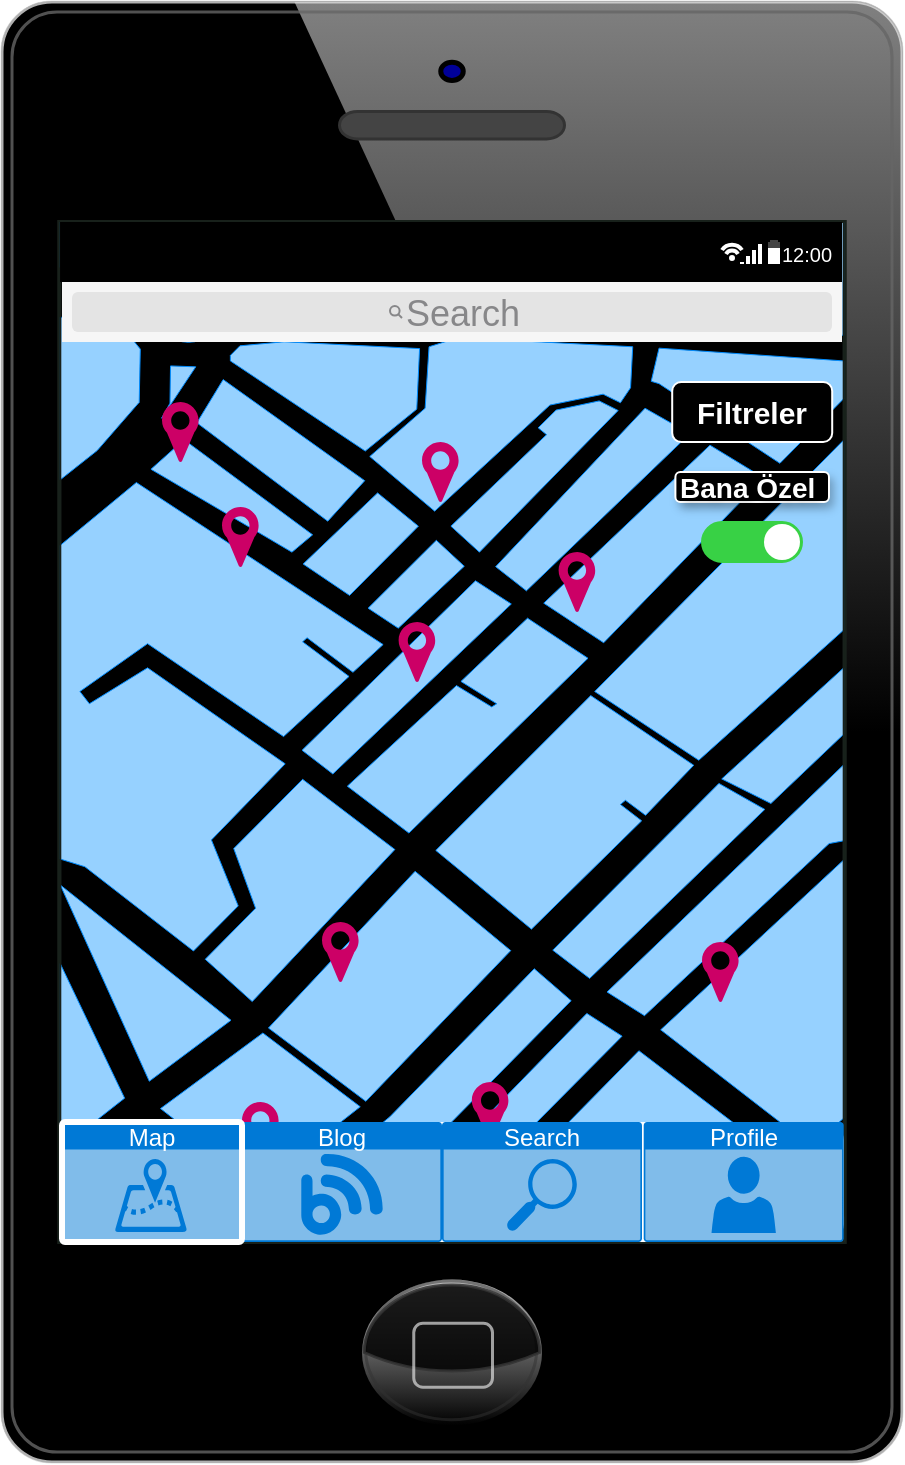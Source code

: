 <mxfile version="24.2.5" type="device">
  <diagram name="Sayfa -1" id="wc9GZebun-6Gz2qRI7ti">
    <mxGraphModel dx="1434" dy="844" grid="1" gridSize="10" guides="1" tooltips="1" connect="1" arrows="1" fold="1" page="1" pageScale="1" pageWidth="827" pageHeight="1169" math="0" shadow="0">
      <root>
        <mxCell id="0" />
        <mxCell id="1" parent="0" />
        <mxCell id="PhJZ9zm9h-7gy4Xe6_vl-2" value="" style="verticalLabelPosition=bottom;verticalAlign=top;html=1;shadow=0;dashed=0;strokeWidth=1;shape=mxgraph.ios.iPhone;bgStyle=bgGreen;fillColor=#aaaaaa;sketch=0;" vertex="1" parent="1">
          <mxGeometry x="220" y="60" width="450" height="730" as="geometry" />
        </mxCell>
        <mxCell id="PhJZ9zm9h-7gy4Xe6_vl-24" value="" style="verticalLabelPosition=bottom;verticalAlign=top;html=1;shadow=0;dashed=0;strokeWidth=1;shape=mxgraph.ios.iBgMap;strokeColor=#18211b;strokeColor2=#008cff;fillColor2=#96D1FF;fillColor=#000000;" vertex="1" parent="1">
          <mxGeometry x="249.15" y="170" width="391.7" height="510" as="geometry" />
        </mxCell>
        <mxCell id="PhJZ9zm9h-7gy4Xe6_vl-12" value="" style="sketch=0;html=1;aspect=fixed;strokeColor=none;shadow=0;fillColor=#CC0066;verticalAlign=top;labelPosition=center;verticalLabelPosition=bottom;shape=mxgraph.gcp2.maps_api;fillStyle=auto;" vertex="1" parent="1">
          <mxGeometry x="330.0" y="312.5" width="18.3" height="30" as="geometry" />
        </mxCell>
        <mxCell id="PhJZ9zm9h-7gy4Xe6_vl-13" value="" style="sketch=0;html=1;aspect=fixed;strokeColor=none;shadow=0;fillColor=#CC0066;verticalAlign=top;labelPosition=center;verticalLabelPosition=bottom;shape=mxgraph.gcp2.maps_api;fillStyle=auto;" vertex="1" parent="1">
          <mxGeometry x="570" y="530" width="18.3" height="30" as="geometry" />
        </mxCell>
        <mxCell id="PhJZ9zm9h-7gy4Xe6_vl-14" value="" style="sketch=0;html=1;aspect=fixed;strokeColor=none;shadow=0;fillColor=#CC0066;verticalAlign=top;labelPosition=center;verticalLabelPosition=bottom;shape=mxgraph.gcp2.maps_api;fillStyle=auto;" vertex="1" parent="1">
          <mxGeometry x="418.3" y="370" width="18.3" height="30" as="geometry" />
        </mxCell>
        <mxCell id="PhJZ9zm9h-7gy4Xe6_vl-15" value="" style="sketch=0;html=1;aspect=fixed;strokeColor=none;shadow=0;fillColor=#CC0066;verticalAlign=top;labelPosition=center;verticalLabelPosition=bottom;shape=mxgraph.gcp2.maps_api;fillStyle=auto;" vertex="1" parent="1">
          <mxGeometry x="300" y="260" width="18.3" height="30" as="geometry" />
        </mxCell>
        <mxCell id="PhJZ9zm9h-7gy4Xe6_vl-16" value="" style="sketch=0;html=1;aspect=fixed;strokeColor=none;shadow=0;fillColor=#CC0066;verticalAlign=top;labelPosition=center;verticalLabelPosition=bottom;shape=mxgraph.gcp2.maps_api;fillStyle=auto;" vertex="1" parent="1">
          <mxGeometry x="498.3" y="335" width="18.3" height="30" as="geometry" />
        </mxCell>
        <mxCell id="PhJZ9zm9h-7gy4Xe6_vl-17" value="" style="sketch=0;html=1;aspect=fixed;strokeColor=none;shadow=0;fillColor=#CC0066;verticalAlign=top;labelPosition=center;verticalLabelPosition=bottom;shape=mxgraph.gcp2.maps_api;fillStyle=auto;" vertex="1" parent="1">
          <mxGeometry x="380.0" y="520" width="18.3" height="30" as="geometry" />
        </mxCell>
        <mxCell id="PhJZ9zm9h-7gy4Xe6_vl-19" value="" style="sketch=0;html=1;aspect=fixed;strokeColor=none;shadow=0;fillColor=#CC0066;verticalAlign=top;labelPosition=center;verticalLabelPosition=bottom;shape=mxgraph.gcp2.maps_api;fillStyle=auto;" vertex="1" parent="1">
          <mxGeometry x="430.0" y="280" width="18.3" height="30" as="geometry" />
        </mxCell>
        <mxCell id="PhJZ9zm9h-7gy4Xe6_vl-20" value="" style="sketch=0;html=1;aspect=fixed;strokeColor=none;shadow=0;fillColor=#CC0066;verticalAlign=top;labelPosition=center;verticalLabelPosition=bottom;shape=mxgraph.gcp2.maps_api;fillStyle=auto;" vertex="1" parent="1">
          <mxGeometry x="454.9" y="600" width="18.3" height="30" as="geometry" />
        </mxCell>
        <mxCell id="PhJZ9zm9h-7gy4Xe6_vl-21" value="&lt;b&gt;&lt;font style=&quot;font-size: 14px;&quot;&gt;Bana Özel&lt;/font&gt;&lt;/b&gt;" style="strokeWidth=1;html=1;shadow=1;dashed=0;shape=mxgraph.ios.iTextInput;buttonText=;fontSize=8;whiteSpace=wrap;align=left;fillColor=#000000;fontColor=#FFFFFF;strokeColor=#FFFFFF;gradientColor=none;textShadow=1;" vertex="1" parent="1">
          <mxGeometry x="556.7" y="295" width="76.8" height="15" as="geometry" />
        </mxCell>
        <mxCell id="PhJZ9zm9h-7gy4Xe6_vl-23" value="&lt;b style=&quot;forced-color-adjust: none; font-family: Helvetica; font-style: normal; font-variant-ligatures: normal; font-variant-caps: normal; letter-spacing: normal; orphans: 2; text-align: center; text-indent: 0px; text-transform: none; widows: 2; word-spacing: 0px; -webkit-text-stroke-width: 0px; white-space: normal; text-decoration-thickness: initial; text-decoration-style: initial; text-decoration-color: initial;&quot;&gt;&lt;font color=&quot;#ffffff&quot; style=&quot;forced-color-adjust: none; font-size: 15px; background-color: rgb(0, 0, 0);&quot;&gt;Filtreler&lt;/font&gt;&lt;/b&gt;" style="html=1;whiteSpace=wrap;fillColor=#000000;strokeColor=#FFFFFF;rounded=1;" vertex="1" parent="1">
          <mxGeometry x="555.1" y="250" width="80" height="30" as="geometry" />
        </mxCell>
        <mxCell id="PhJZ9zm9h-7gy4Xe6_vl-25" value="" style="sketch=0;html=1;aspect=fixed;strokeColor=none;shadow=0;fillColor=#CC0066;verticalAlign=top;labelPosition=center;verticalLabelPosition=bottom;shape=mxgraph.gcp2.maps_api;fillStyle=auto;" vertex="1" parent="1">
          <mxGeometry x="340.0" y="610" width="18.3" height="30" as="geometry" />
        </mxCell>
        <mxCell id="PhJZ9zm9h-7gy4Xe6_vl-26" value="" style="html=1;verticalLabelPosition=bottom;labelBackgroundColor=#ffffff;verticalAlign=top;shadow=0;dashed=0;strokeWidth=1;shape=mxgraph.ios7ui.onOffButton;buttonState=on;strokeColor=#38D145;strokeColor2=#aaaaaa;fillColor=#38D145;fillColor2=#ffffff;" vertex="1" parent="1">
          <mxGeometry x="570" y="320" width="50" height="20" as="geometry" />
        </mxCell>
        <mxCell id="PhJZ9zm9h-7gy4Xe6_vl-36" value="" style="rounded=0;whiteSpace=wrap;html=1;strokeColor=none;" vertex="1" parent="1">
          <mxGeometry x="468.3" y="620" width="120" height="60" as="geometry" />
        </mxCell>
        <mxCell id="PhJZ9zm9h-7gy4Xe6_vl-37" value="" style="rounded=1;whiteSpace=wrap;html=1;strokeColor=none;" vertex="1" parent="1">
          <mxGeometry x="520.85" y="620" width="120" height="60" as="geometry" />
        </mxCell>
        <mxCell id="PhJZ9zm9h-7gy4Xe6_vl-35" value="" style="rounded=0;whiteSpace=wrap;html=1;strokeColor=none;" vertex="1" parent="1">
          <mxGeometry x="340" y="620" width="128.3" height="60" as="geometry" />
        </mxCell>
        <mxCell id="PhJZ9zm9h-7gy4Xe6_vl-32" value="Blog" style="html=1;whiteSpace=wrap;strokeColor=none;fillColor=#0079D6;labelPosition=center;verticalLabelPosition=middle;verticalAlign=top;align=center;fontSize=12;outlineConnect=0;spacingTop=-6;fontColor=#FFFFFF;sketch=0;shape=mxgraph.sitemap.blog;" vertex="1" parent="1">
          <mxGeometry x="340" y="620" width="100" height="60" as="geometry" />
        </mxCell>
        <mxCell id="PhJZ9zm9h-7gy4Xe6_vl-39" value="Search" style="html=1;whiteSpace=wrap;strokeColor=none;fillColor=#0079D6;labelPosition=center;verticalLabelPosition=middle;verticalAlign=top;align=center;fontSize=12;outlineConnect=0;spacingTop=-6;fontColor=#FFFFFF;sketch=0;shape=mxgraph.sitemap.search;" vertex="1" parent="1">
          <mxGeometry x="440" y="620" width="100" height="60" as="geometry" />
        </mxCell>
        <mxCell id="PhJZ9zm9h-7gy4Xe6_vl-40" value="Profile" style="html=1;whiteSpace=wrap;strokeColor=none;fillColor=#0079D6;labelPosition=center;verticalLabelPosition=middle;verticalAlign=top;align=center;fontSize=12;outlineConnect=0;spacingTop=-6;fontColor=#FFFFFF;sketch=0;shape=mxgraph.sitemap.profile;" vertex="1" parent="1">
          <mxGeometry x="540.85" y="620" width="100" height="60" as="geometry" />
        </mxCell>
        <mxCell id="PhJZ9zm9h-7gy4Xe6_vl-41" value="Map" style="html=1;whiteSpace=wrap;strokeColor=#FFFFFF;fillColor=#0079D6;labelPosition=center;verticalLabelPosition=middle;verticalAlign=top;align=center;fontSize=12;outlineConnect=0;spacingTop=-6;fontColor=#FFFFFF;sketch=0;shape=mxgraph.sitemap.map;strokeWidth=3;" vertex="1" parent="1">
          <mxGeometry x="250" y="620" width="90" height="60" as="geometry" />
        </mxCell>
        <mxCell id="PhJZ9zm9h-7gy4Xe6_vl-42" value="" style="strokeWidth=1;html=1;shadow=0;dashed=0;shape=mxgraph.android.statusBar;align=center;fillColor=#000000;strokeColor=#ffffff;fontColor=#ffffff;fontSize=10;sketch=0;" vertex="1" parent="1">
          <mxGeometry x="249.15" y="170" width="390.85" height="30" as="geometry" />
        </mxCell>
        <mxCell id="PhJZ9zm9h-7gy4Xe6_vl-43" value="" style="shape=rect;fillColor=#F6F6F6;strokeColor=none;" vertex="1" parent="1">
          <mxGeometry x="250" y="200" width="390" height="30" as="geometry" />
        </mxCell>
        <mxCell id="PhJZ9zm9h-7gy4Xe6_vl-44" value="" style="html=1;strokeWidth=1;shadow=0;dashed=0;shape=mxgraph.ios7ui.marginRect;rx=3;ry=3;rectMargin=5;fillColor=#E4E4E4;strokeColor=none;" vertex="1" parent="PhJZ9zm9h-7gy4Xe6_vl-43">
          <mxGeometry width="390" height="30" as="geometry" />
        </mxCell>
        <mxCell id="PhJZ9zm9h-7gy4Xe6_vl-45" value="Search" style="shape=mxgraph.ios7.icons.looking_glass;strokeColor=#878789;fillColor=none;fontColor=#878789;labelPosition=right;verticalLabelPosition=middle;align=left;verticalAlign=middle;fontSize=18;fontStyle=0;spacingTop=2;sketch=0;html=1;" vertex="1" parent="PhJZ9zm9h-7gy4Xe6_vl-43">
          <mxGeometry x="0.5" y="0.5" width="6" height="6" relative="1" as="geometry">
            <mxPoint x="-31" y="-3" as="offset" />
          </mxGeometry>
        </mxCell>
      </root>
    </mxGraphModel>
  </diagram>
</mxfile>
